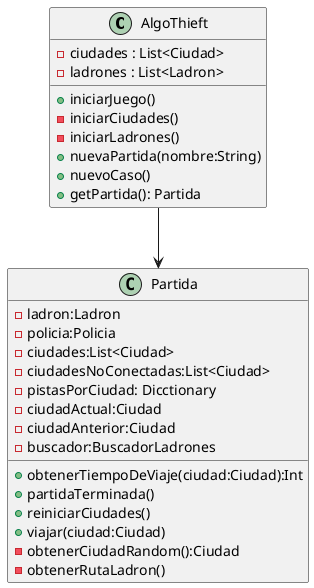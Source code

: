 @startuml
class AlgoThieft
{

    -ciudades : List<Ciudad>
    -ladrones : List<Ladron>
    + iniciarJuego()
    - iniciarCiudades()
    - iniciarLadrones()
    + nuevaPartida(nombre:String)
    + nuevoCaso()
    + getPartida(): Partida

}

class Partida
{
    - ladron:Ladron
    - policia:Policia
    - ciudades:List<Ciudad>
    - ciudadesNoConectadas:List<Ciudad>
    - pistasPorCiudad: Dicctionary
    - ciudadActual:Ciudad 
    - ciudadAnterior:Ciudad 
    - buscador:BuscadorLadrones 


    + obtenerTiempoDeViaje(ciudad:Ciudad):Int
    + partidaTerminada()
    + reiniciarCiudades()
    + viajar(ciudad:Ciudad)
    - obtenerCiudadRandom():Ciudad
    - obtenerRutaLadron()
}
AlgoThieft --> Partida

@enduml